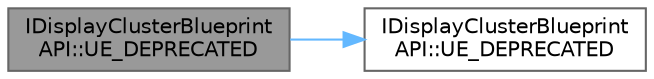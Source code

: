 digraph "IDisplayClusterBlueprintAPI::UE_DEPRECATED"
{
 // INTERACTIVE_SVG=YES
 // LATEX_PDF_SIZE
  bgcolor="transparent";
  edge [fontname=Helvetica,fontsize=10,labelfontname=Helvetica,labelfontsize=10];
  node [fontname=Helvetica,fontsize=10,shape=box,height=0.2,width=0.4];
  rankdir="LR";
  Node1 [id="Node000001",label="IDisplayClusterBlueprint\lAPI::UE_DEPRECATED",height=0.2,width=0.4,color="gray40", fillcolor="grey60", style="filled", fontcolor="black",tooltip="Returns List of the active nodes in the runtime cluster node in a cluster."];
  Node1 -> Node2 [id="edge1_Node000001_Node000002",color="steelblue1",style="solid",tooltip=" "];
  Node2 [id="Node000002",label="IDisplayClusterBlueprint\lAPI::UE_DEPRECATED",height=0.2,width=0.4,color="grey40", fillcolor="white", style="filled",URL="$de/d5e/classIDisplayClusterBlueprintAPI.html#a14c6e2c23599a9a692b332e63361bc0a",tooltip="Returns current operation mode."];
}
